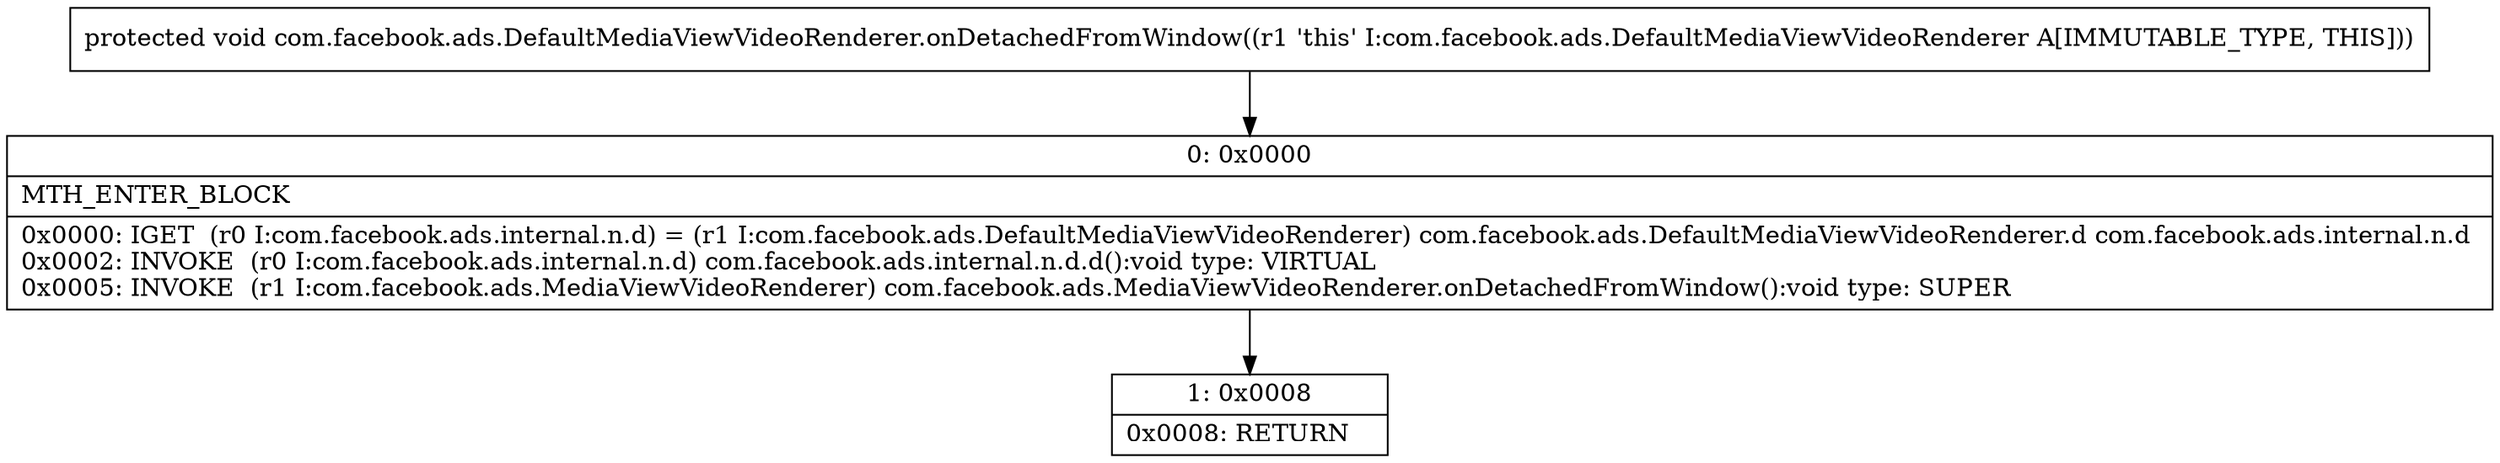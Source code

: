 digraph "CFG forcom.facebook.ads.DefaultMediaViewVideoRenderer.onDetachedFromWindow()V" {
Node_0 [shape=record,label="{0\:\ 0x0000|MTH_ENTER_BLOCK\l|0x0000: IGET  (r0 I:com.facebook.ads.internal.n.d) = (r1 I:com.facebook.ads.DefaultMediaViewVideoRenderer) com.facebook.ads.DefaultMediaViewVideoRenderer.d com.facebook.ads.internal.n.d \l0x0002: INVOKE  (r0 I:com.facebook.ads.internal.n.d) com.facebook.ads.internal.n.d.d():void type: VIRTUAL \l0x0005: INVOKE  (r1 I:com.facebook.ads.MediaViewVideoRenderer) com.facebook.ads.MediaViewVideoRenderer.onDetachedFromWindow():void type: SUPER \l}"];
Node_1 [shape=record,label="{1\:\ 0x0008|0x0008: RETURN   \l}"];
MethodNode[shape=record,label="{protected void com.facebook.ads.DefaultMediaViewVideoRenderer.onDetachedFromWindow((r1 'this' I:com.facebook.ads.DefaultMediaViewVideoRenderer A[IMMUTABLE_TYPE, THIS])) }"];
MethodNode -> Node_0;
Node_0 -> Node_1;
}

